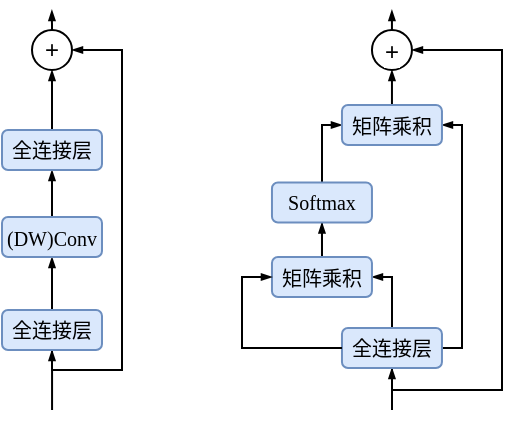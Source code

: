 <mxfile version="24.0.7" type="github">
  <diagram name="第 1 页" id="rSjbLI-qnoq5vf5nYvKy">
    <mxGraphModel dx="319" dy="176" grid="0" gridSize="10" guides="0" tooltips="1" connect="1" arrows="1" fold="1" page="1" pageScale="1" pageWidth="827" pageHeight="1169" math="1" shadow="0">
      <root>
        <mxCell id="0" />
        <mxCell id="1" parent="0" />
        <mxCell id="BXFOHx3LHY9lLsJRWjRM-7" style="edgeStyle=orthogonalEdgeStyle;rounded=0;orthogonalLoop=1;jettySize=auto;html=1;entryX=0.5;entryY=1;entryDx=0;entryDy=0;strokeColor=default;align=center;verticalAlign=middle;fontFamily=Helvetica;fontSize=11;fontColor=default;labelBackgroundColor=default;endArrow=blockThin;endFill=1;endSize=3;" parent="1" source="BXFOHx3LHY9lLsJRWjRM-5" target="BXFOHx3LHY9lLsJRWjRM-6" edge="1">
          <mxGeometry relative="1" as="geometry" />
        </mxCell>
        <mxCell id="BXFOHx3LHY9lLsJRWjRM-16" style="edgeStyle=orthogonalEdgeStyle;rounded=0;orthogonalLoop=1;jettySize=auto;html=1;entryX=1;entryY=0.5;entryDx=0;entryDy=0;strokeColor=default;align=center;verticalAlign=middle;fontFamily=Helvetica;fontSize=11;fontColor=default;labelBackgroundColor=default;endArrow=blockThin;endFill=1;endSize=3;" parent="1" source="BXFOHx3LHY9lLsJRWjRM-5" target="BXFOHx3LHY9lLsJRWjRM-15" edge="1">
          <mxGeometry relative="1" as="geometry">
            <Array as="points">
              <mxPoint x="125" y="210" />
              <mxPoint x="160" y="210" />
              <mxPoint x="160" y="50" />
            </Array>
          </mxGeometry>
        </mxCell>
        <mxCell id="_y7iZMdIu39QpKVNYAWw-2" style="edgeStyle=orthogonalEdgeStyle;rounded=0;orthogonalLoop=1;jettySize=auto;html=1;exitX=0.5;exitY=1;exitDx=0;exitDy=0;strokeColor=default;align=center;verticalAlign=middle;fontFamily=Helvetica;fontSize=11;fontColor=default;labelBackgroundColor=default;endArrow=blockThin;endFill=1;endSize=3;entryX=0.5;entryY=1;entryDx=0;entryDy=0;" edge="1" parent="1" target="BXFOHx3LHY9lLsJRWjRM-5">
          <mxGeometry relative="1" as="geometry">
            <mxPoint x="125.045" y="230" as="sourcePoint" />
          </mxGeometry>
        </mxCell>
        <mxCell id="BXFOHx3LHY9lLsJRWjRM-5" value="&lt;font face=&quot;宋体&quot;&gt;&lt;span style=&quot;font-size: 10px;&quot;&gt;全连接层&lt;/span&gt;&lt;/font&gt;" style="rounded=1;whiteSpace=wrap;html=1;fillColor=#dae8fc;strokeColor=#6c8ebf;" parent="1" vertex="1">
          <mxGeometry x="100" y="180" width="50" height="20" as="geometry" />
        </mxCell>
        <mxCell id="BXFOHx3LHY9lLsJRWjRM-10" style="edgeStyle=orthogonalEdgeStyle;rounded=0;orthogonalLoop=1;jettySize=auto;html=1;entryX=0.5;entryY=1;entryDx=0;entryDy=0;strokeColor=default;align=center;verticalAlign=middle;fontFamily=Helvetica;fontSize=11;fontColor=default;labelBackgroundColor=default;endArrow=blockThin;endFill=1;endSize=3;" parent="1" source="BXFOHx3LHY9lLsJRWjRM-6" target="BXFOHx3LHY9lLsJRWjRM-8" edge="1">
          <mxGeometry relative="1" as="geometry" />
        </mxCell>
        <mxCell id="BXFOHx3LHY9lLsJRWjRM-6" value="&lt;span style=&quot;font-size: 10px;&quot;&gt;&lt;font face=&quot;Times New Roman&quot;&gt;(DW)Conv&lt;/font&gt;&lt;/span&gt;" style="rounded=1;whiteSpace=wrap;html=1;fillColor=#dae8fc;strokeColor=#6c8ebf;" parent="1" vertex="1">
          <mxGeometry x="100" y="133.5" width="50" height="20" as="geometry" />
        </mxCell>
        <mxCell id="BXFOHx3LHY9lLsJRWjRM-41" style="edgeStyle=orthogonalEdgeStyle;rounded=0;orthogonalLoop=1;jettySize=auto;html=1;exitX=0.5;exitY=0;exitDx=0;exitDy=0;entryX=0.5;entryY=1;entryDx=0;entryDy=0;strokeColor=default;align=center;verticalAlign=middle;fontFamily=Helvetica;fontSize=11;fontColor=default;labelBackgroundColor=default;endArrow=blockThin;endFill=1;endSize=3;" parent="1" source="BXFOHx3LHY9lLsJRWjRM-8" target="BXFOHx3LHY9lLsJRWjRM-15" edge="1">
          <mxGeometry relative="1" as="geometry" />
        </mxCell>
        <mxCell id="BXFOHx3LHY9lLsJRWjRM-8" value="&lt;font face=&quot;宋体&quot;&gt;&lt;span style=&quot;font-size: 10px;&quot;&gt;全连接层&lt;/span&gt;&lt;/font&gt;" style="rounded=1;whiteSpace=wrap;html=1;fillColor=#dae8fc;strokeColor=#6c8ebf;" parent="1" vertex="1">
          <mxGeometry x="100" y="90" width="50" height="20" as="geometry" />
        </mxCell>
        <mxCell id="BXFOHx3LHY9lLsJRWjRM-46" style="edgeStyle=orthogonalEdgeStyle;rounded=0;orthogonalLoop=1;jettySize=auto;html=1;exitX=0.5;exitY=0;exitDx=0;exitDy=0;strokeColor=default;align=center;verticalAlign=middle;fontFamily=Helvetica;fontSize=11;fontColor=default;labelBackgroundColor=default;endArrow=blockThin;endFill=1;endSize=3;" parent="1" source="BXFOHx3LHY9lLsJRWjRM-15" edge="1">
          <mxGeometry relative="1" as="geometry">
            <mxPoint x="124.955" y="30" as="targetPoint" />
          </mxGeometry>
        </mxCell>
        <mxCell id="BXFOHx3LHY9lLsJRWjRM-15" value="" style="ellipse;whiteSpace=wrap;html=1;aspect=fixed;fontFamily=Helvetica;fontSize=11;fontColor=default;labelBackgroundColor=default;" parent="1" vertex="1">
          <mxGeometry x="115" y="40" width="20" height="20" as="geometry" />
        </mxCell>
        <mxCell id="BXFOHx3LHY9lLsJRWjRM-23" style="edgeStyle=orthogonalEdgeStyle;rounded=0;orthogonalLoop=1;jettySize=auto;html=1;entryX=1;entryY=0.5;entryDx=0;entryDy=0;strokeColor=default;align=center;verticalAlign=middle;fontFamily=Helvetica;fontSize=11;fontColor=default;labelBackgroundColor=default;endArrow=blockThin;endFill=1;endSize=3;" parent="1" source="BXFOHx3LHY9lLsJRWjRM-25" edge="1">
          <mxGeometry relative="1" as="geometry">
            <Array as="points">
              <mxPoint x="295" y="220" />
              <mxPoint x="350" y="220" />
              <mxPoint x="350" y="50" />
            </Array>
            <mxPoint x="304.98" y="50" as="targetPoint" />
          </mxGeometry>
        </mxCell>
        <mxCell id="BXFOHx3LHY9lLsJRWjRM-24" style="edgeStyle=orthogonalEdgeStyle;rounded=0;orthogonalLoop=1;jettySize=auto;html=1;strokeColor=default;align=center;verticalAlign=middle;fontFamily=Helvetica;fontSize=11;fontColor=default;labelBackgroundColor=default;endArrow=blockThin;endFill=1;endSize=3;entryX=0.5;entryY=1;entryDx=0;entryDy=0;" parent="1" target="BXFOHx3LHY9lLsJRWjRM-25" edge="1">
          <mxGeometry relative="1" as="geometry">
            <mxPoint x="295" y="230" as="sourcePoint" />
          </mxGeometry>
        </mxCell>
        <mxCell id="BXFOHx3LHY9lLsJRWjRM-33" style="edgeStyle=orthogonalEdgeStyle;rounded=0;orthogonalLoop=1;jettySize=auto;html=1;entryX=1;entryY=0.5;entryDx=0;entryDy=0;strokeColor=default;align=center;verticalAlign=middle;fontFamily=Helvetica;fontSize=11;fontColor=default;labelBackgroundColor=default;endArrow=blockThin;endFill=1;endSize=3;" parent="1" source="BXFOHx3LHY9lLsJRWjRM-25" target="BXFOHx3LHY9lLsJRWjRM-27" edge="1">
          <mxGeometry relative="1" as="geometry">
            <Array as="points">
              <mxPoint x="294.98" y="163.5" />
            </Array>
          </mxGeometry>
        </mxCell>
        <mxCell id="BXFOHx3LHY9lLsJRWjRM-35" style="edgeStyle=orthogonalEdgeStyle;rounded=0;orthogonalLoop=1;jettySize=auto;html=1;strokeColor=default;align=center;verticalAlign=middle;fontFamily=Helvetica;fontSize=11;fontColor=default;labelBackgroundColor=default;endArrow=blockThin;endFill=1;endSize=3;entryX=1;entryY=0.5;entryDx=0;entryDy=0;" parent="1" source="BXFOHx3LHY9lLsJRWjRM-25" target="BXFOHx3LHY9lLsJRWjRM-34" edge="1">
          <mxGeometry relative="1" as="geometry">
            <mxPoint x="340" y="120" as="targetPoint" />
            <Array as="points">
              <mxPoint x="330" y="199" />
              <mxPoint x="330" y="88" />
            </Array>
          </mxGeometry>
        </mxCell>
        <mxCell id="BXFOHx3LHY9lLsJRWjRM-25" value="&lt;font face=&quot;宋体&quot;&gt;&lt;span style=&quot;font-size: 10px;&quot;&gt;全连接层&lt;/span&gt;&lt;/font&gt;" style="rounded=1;whiteSpace=wrap;html=1;fillColor=#dae8fc;strokeColor=#6c8ebf;" parent="1" vertex="1">
          <mxGeometry x="269.98" y="189" width="50" height="20" as="geometry" />
        </mxCell>
        <mxCell id="BXFOHx3LHY9lLsJRWjRM-26" style="edgeStyle=orthogonalEdgeStyle;rounded=0;orthogonalLoop=1;jettySize=auto;html=1;entryX=0.5;entryY=1;entryDx=0;entryDy=0;strokeColor=default;align=center;verticalAlign=middle;fontFamily=Helvetica;fontSize=11;fontColor=default;labelBackgroundColor=default;endArrow=blockThin;endFill=1;endSize=3;" parent="1" source="BXFOHx3LHY9lLsJRWjRM-27" target="BXFOHx3LHY9lLsJRWjRM-29" edge="1">
          <mxGeometry relative="1" as="geometry" />
        </mxCell>
        <mxCell id="BXFOHx3LHY9lLsJRWjRM-27" value="&lt;font face=&quot;宋体&quot;&gt;&lt;span style=&quot;font-size: 10px;&quot;&gt;矩阵乘积&lt;/span&gt;&lt;/font&gt;" style="rounded=1;whiteSpace=wrap;html=1;fillColor=#dae8fc;strokeColor=#6c8ebf;" parent="1" vertex="1">
          <mxGeometry x="234.98" y="153.5" width="50" height="20" as="geometry" />
        </mxCell>
        <mxCell id="BXFOHx3LHY9lLsJRWjRM-36" style="edgeStyle=orthogonalEdgeStyle;rounded=0;orthogonalLoop=1;jettySize=auto;html=1;entryX=0;entryY=0.5;entryDx=0;entryDy=0;strokeColor=default;align=center;verticalAlign=middle;fontFamily=Helvetica;fontSize=11;fontColor=default;labelBackgroundColor=default;endArrow=blockThin;endFill=1;endSize=3;" parent="1" source="BXFOHx3LHY9lLsJRWjRM-29" target="BXFOHx3LHY9lLsJRWjRM-34" edge="1">
          <mxGeometry relative="1" as="geometry">
            <Array as="points">
              <mxPoint x="260" y="88" />
            </Array>
          </mxGeometry>
        </mxCell>
        <mxCell id="BXFOHx3LHY9lLsJRWjRM-29" value="&lt;span style=&quot;font-size: 10px;&quot;&gt;&lt;font face=&quot;Times New Roman&quot;&gt;Softmax&lt;/font&gt;&lt;/span&gt;" style="rounded=1;whiteSpace=wrap;html=1;fillColor=#dae8fc;strokeColor=#6c8ebf;" parent="1" vertex="1">
          <mxGeometry x="234.98" y="116.25" width="50" height="20" as="geometry" />
        </mxCell>
        <mxCell id="BXFOHx3LHY9lLsJRWjRM-40" style="edgeStyle=orthogonalEdgeStyle;rounded=0;orthogonalLoop=1;jettySize=auto;html=1;exitX=0.5;exitY=0;exitDx=0;exitDy=0;strokeColor=default;align=center;verticalAlign=middle;fontFamily=Helvetica;fontSize=11;fontColor=default;labelBackgroundColor=default;endArrow=blockThin;endFill=1;endSize=3;" parent="1" edge="1">
          <mxGeometry relative="1" as="geometry">
            <mxPoint x="294.955" y="30" as="targetPoint" />
            <mxPoint x="294.98" y="40" as="sourcePoint" />
          </mxGeometry>
        </mxCell>
        <mxCell id="BXFOHx3LHY9lLsJRWjRM-32" style="edgeStyle=orthogonalEdgeStyle;rounded=0;orthogonalLoop=1;jettySize=auto;html=1;entryX=0;entryY=0.5;entryDx=0;entryDy=0;strokeColor=default;align=center;verticalAlign=middle;fontFamily=Helvetica;fontSize=11;fontColor=default;labelBackgroundColor=default;endArrow=blockThin;endFill=1;endSize=3;" parent="1" source="BXFOHx3LHY9lLsJRWjRM-25" target="BXFOHx3LHY9lLsJRWjRM-27" edge="1">
          <mxGeometry relative="1" as="geometry">
            <Array as="points">
              <mxPoint x="219.98" y="199.5" />
              <mxPoint x="219.98" y="163.5" />
            </Array>
          </mxGeometry>
        </mxCell>
        <mxCell id="BXFOHx3LHY9lLsJRWjRM-38" style="edgeStyle=orthogonalEdgeStyle;rounded=0;orthogonalLoop=1;jettySize=auto;html=1;exitX=0.5;exitY=0;exitDx=0;exitDy=0;entryX=0.5;entryY=1;entryDx=0;entryDy=0;strokeColor=default;align=center;verticalAlign=middle;fontFamily=Helvetica;fontSize=11;fontColor=default;labelBackgroundColor=default;endArrow=blockThin;endFill=1;endSize=3;" parent="1" source="BXFOHx3LHY9lLsJRWjRM-34" edge="1">
          <mxGeometry relative="1" as="geometry">
            <mxPoint x="294.98" y="60" as="targetPoint" />
          </mxGeometry>
        </mxCell>
        <mxCell id="BXFOHx3LHY9lLsJRWjRM-34" value="&lt;font face=&quot;宋体&quot;&gt;&lt;span style=&quot;font-size: 10px;&quot;&gt;矩阵乘积&lt;/span&gt;&lt;/font&gt;" style="rounded=1;whiteSpace=wrap;html=1;fillColor=#dae8fc;strokeColor=#6c8ebf;" parent="1" vertex="1">
          <mxGeometry x="269.98" y="77.5" width="50" height="20" as="geometry" />
        </mxCell>
        <mxCell id="_y7iZMdIu39QpKVNYAWw-3" value="" style="ellipse;whiteSpace=wrap;html=1;aspect=fixed;fontFamily=Helvetica;fontSize=11;fontColor=default;labelBackgroundColor=default;" vertex="1" parent="1">
          <mxGeometry x="284.98" y="40" width="20" height="20" as="geometry" />
        </mxCell>
        <mxCell id="_y7iZMdIu39QpKVNYAWw-5" value="&lt;font style=&quot;font-size: 12px;&quot;&gt;+&lt;/font&gt;" style="text;strokeColor=none;align=center;fillColor=none;html=1;verticalAlign=middle;whiteSpace=wrap;rounded=0;fontFamily=Helvetica;fontSize=11;fontColor=default;labelBackgroundColor=default;" vertex="1" parent="1">
          <mxGeometry x="120" y="45" width="10" height="10" as="geometry" />
        </mxCell>
        <mxCell id="_y7iZMdIu39QpKVNYAWw-6" value="&lt;font style=&quot;font-size: 12px;&quot;&gt;+&lt;/font&gt;" style="text;strokeColor=none;align=center;fillColor=none;html=1;verticalAlign=middle;whiteSpace=wrap;rounded=0;fontFamily=Helvetica;fontSize=11;fontColor=default;labelBackgroundColor=default;" vertex="1" parent="1">
          <mxGeometry x="289.98" y="46" width="10" height="10" as="geometry" />
        </mxCell>
      </root>
    </mxGraphModel>
  </diagram>
</mxfile>
